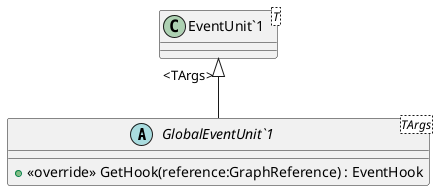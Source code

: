 @startuml
abstract class "GlobalEventUnit`1"<TArgs> {
    + <<override>> GetHook(reference:GraphReference) : EventHook
}
class "EventUnit`1"<T> {
}
"EventUnit`1" "<TArgs>" <|-- "GlobalEventUnit`1"
@enduml
